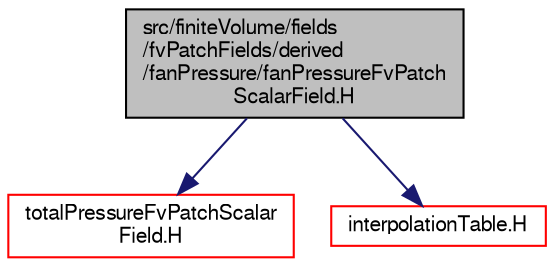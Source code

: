 digraph "src/finiteVolume/fields/fvPatchFields/derived/fanPressure/fanPressureFvPatchScalarField.H"
{
  bgcolor="transparent";
  edge [fontname="FreeSans",fontsize="10",labelfontname="FreeSans",labelfontsize="10"];
  node [fontname="FreeSans",fontsize="10",shape=record];
  Node0 [label="src/finiteVolume/fields\l/fvPatchFields/derived\l/fanPressure/fanPressureFvPatch\lScalarField.H",height=0.2,width=0.4,color="black", fillcolor="grey75", style="filled", fontcolor="black"];
  Node0 -> Node1 [color="midnightblue",fontsize="10",style="solid",fontname="FreeSans"];
  Node1 [label="totalPressureFvPatchScalar\lField.H",height=0.2,width=0.4,color="red",URL="$a02297.html"];
  Node0 -> Node190 [color="midnightblue",fontsize="10",style="solid",fontname="FreeSans"];
  Node190 [label="interpolationTable.H",height=0.2,width=0.4,color="red",URL="$a10421.html"];
}
